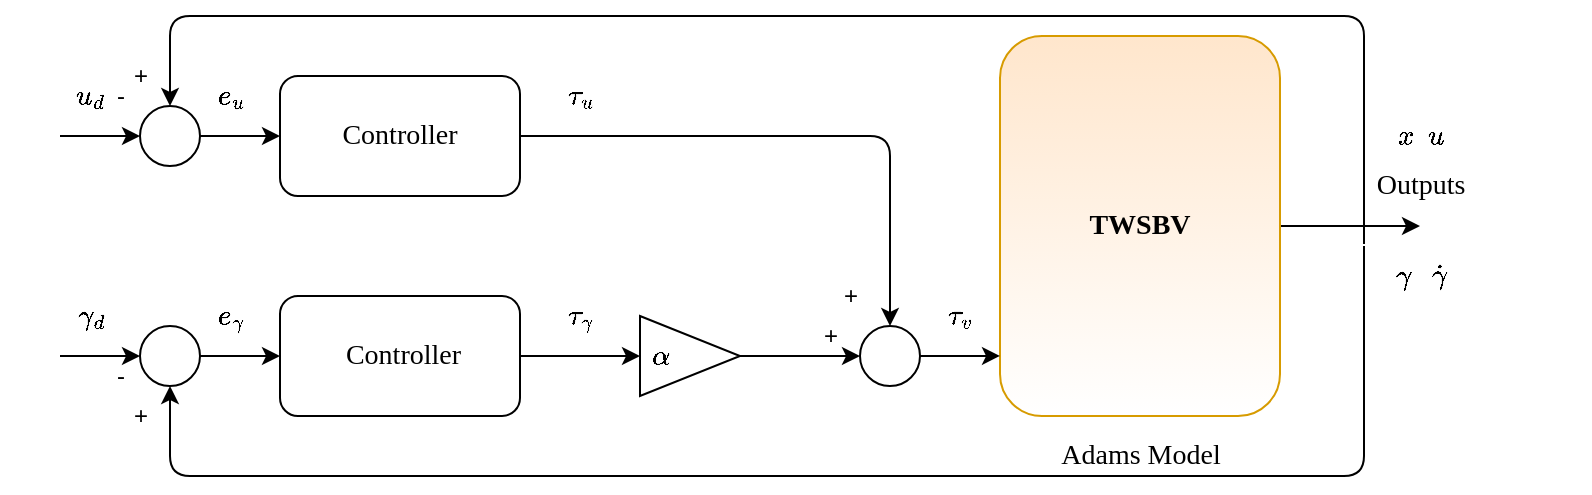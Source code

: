 <mxfile version="14.8.5" type="github">
  <diagram id="x78PnDL6jnfiS5PFGhZx" name="Page-1">
    <mxGraphModel dx="782" dy="392" grid="1" gridSize="10" guides="1" tooltips="1" connect="1" arrows="1" fold="1" page="1" pageScale="1" pageWidth="850" pageHeight="1100" math="1" shadow="0">
      <root>
        <mxCell id="0" />
        <mxCell id="1" parent="0" />
        <mxCell id="pYzmlizruGgGx_O9P7z1-25" style="edgeStyle=orthogonalEdgeStyle;rounded=0;orthogonalLoop=1;jettySize=auto;html=1;exitX=1;exitY=0.5;exitDx=0;exitDy=0;fontFamily=Times New Roman;fontSize=14;" parent="1" source="pYzmlizruGgGx_O9P7z1-2" edge="1">
          <mxGeometry relative="1" as="geometry">
            <mxPoint x="720" y="165" as="targetPoint" />
          </mxGeometry>
        </mxCell>
        <mxCell id="pYzmlizruGgGx_O9P7z1-2" value="TWSBV" style="rounded=1;whiteSpace=wrap;html=1;fillColor=#ffe6cc;strokeColor=#d79b00;gradientColor=#ffffff;fontFamily=Times New Roman;fontSize=14;fontStyle=1" parent="1" vertex="1">
          <mxGeometry x="510" y="70" width="140" height="190" as="geometry" />
        </mxCell>
        <mxCell id="pYzmlizruGgGx_O9P7z1-3" value="Adams Model" style="text;html=1;align=center;verticalAlign=middle;resizable=0;points=[];autosize=1;strokeColor=none;fontSize=14;fontFamily=Times New Roman;" parent="1" vertex="1">
          <mxGeometry x="530" y="270" width="100" height="20" as="geometry" />
        </mxCell>
        <mxCell id="pYzmlizruGgGx_O9P7z1-4" value="Controller" style="rounded=1;whiteSpace=wrap;html=1;fontFamily=Times New Roman;fontSize=14;gradientColor=#ffffff;" parent="1" vertex="1">
          <mxGeometry x="150" y="90" width="120" height="60" as="geometry" />
        </mxCell>
        <mxCell id="pYzmlizruGgGx_O9P7z1-22" value="" style="edgeStyle=orthogonalEdgeStyle;rounded=0;orthogonalLoop=1;jettySize=auto;html=1;fontFamily=Times New Roman;fontSize=14;" parent="1" source="pYzmlizruGgGx_O9P7z1-5" target="pYzmlizruGgGx_O9P7z1-1" edge="1">
          <mxGeometry relative="1" as="geometry" />
        </mxCell>
        <mxCell id="pYzmlizruGgGx_O9P7z1-5" value="&amp;nbsp;Controller" style="rounded=1;whiteSpace=wrap;html=1;fontFamily=Times New Roman;fontSize=14;gradientColor=#ffffff;" parent="1" vertex="1">
          <mxGeometry x="150" y="200" width="120" height="60" as="geometry" />
        </mxCell>
        <mxCell id="pYzmlizruGgGx_O9P7z1-20" style="edgeStyle=orthogonalEdgeStyle;rounded=0;orthogonalLoop=1;jettySize=auto;html=1;exitX=1;exitY=0.5;exitDx=0;exitDy=0;entryX=0;entryY=0.842;entryDx=0;entryDy=0;entryPerimeter=0;fontFamily=Times New Roman;fontSize=14;" parent="1" source="pYzmlizruGgGx_O9P7z1-12" target="pYzmlizruGgGx_O9P7z1-2" edge="1">
          <mxGeometry relative="1" as="geometry" />
        </mxCell>
        <mxCell id="pYzmlizruGgGx_O9P7z1-12" value="" style="ellipse;whiteSpace=wrap;html=1;aspect=fixed;fontFamily=Times New Roman;fontSize=14;gradientColor=#ffffff;" parent="1" vertex="1">
          <mxGeometry x="440" y="215" width="30" height="30" as="geometry" />
        </mxCell>
        <mxCell id="pYzmlizruGgGx_O9P7z1-18" style="edgeStyle=orthogonalEdgeStyle;rounded=0;orthogonalLoop=1;jettySize=auto;html=1;exitX=1;exitY=0.5;exitDx=0;exitDy=0;entryX=0;entryY=0.5;entryDx=0;entryDy=0;fontFamily=Times New Roman;fontSize=14;" parent="1" source="pYzmlizruGgGx_O9P7z1-1" target="pYzmlizruGgGx_O9P7z1-12" edge="1">
          <mxGeometry relative="1" as="geometry" />
        </mxCell>
        <mxCell id="pYzmlizruGgGx_O9P7z1-1" value="" style="triangle;whiteSpace=wrap;html=1;" parent="1" vertex="1">
          <mxGeometry x="330" y="210" width="50" height="40" as="geometry" />
        </mxCell>
        <mxCell id="pYzmlizruGgGx_O9P7z1-19" value="" style="endArrow=classic;html=1;fontFamily=Times New Roman;fontSize=14;exitX=1;exitY=0.5;exitDx=0;exitDy=0;entryX=0.5;entryY=0;entryDx=0;entryDy=0;" parent="1" source="pYzmlizruGgGx_O9P7z1-4" target="pYzmlizruGgGx_O9P7z1-12" edge="1">
          <mxGeometry width="50" height="50" relative="1" as="geometry">
            <mxPoint x="370" y="230" as="sourcePoint" />
            <mxPoint x="420" y="180" as="targetPoint" />
            <Array as="points">
              <mxPoint x="285" y="120" />
              <mxPoint x="455" y="120" />
              <mxPoint x="455" y="170" />
            </Array>
          </mxGeometry>
        </mxCell>
        <mxCell id="pYzmlizruGgGx_O9P7z1-30" value="" style="edgeStyle=orthogonalEdgeStyle;rounded=0;orthogonalLoop=1;jettySize=auto;html=1;fontFamily=Times New Roman;fontSize=14;" parent="1" source="pYzmlizruGgGx_O9P7z1-27" target="pYzmlizruGgGx_O9P7z1-5" edge="1">
          <mxGeometry relative="1" as="geometry" />
        </mxCell>
        <mxCell id="pYzmlizruGgGx_O9P7z1-27" value="" style="ellipse;whiteSpace=wrap;html=1;aspect=fixed;fontFamily=Times New Roman;fontSize=14;gradientColor=#ffffff;" parent="1" vertex="1">
          <mxGeometry x="80" y="215" width="30" height="30" as="geometry" />
        </mxCell>
        <mxCell id="pYzmlizruGgGx_O9P7z1-29" value="" style="edgeStyle=orthogonalEdgeStyle;rounded=0;orthogonalLoop=1;jettySize=auto;html=1;fontFamily=Times New Roman;fontSize=14;" parent="1" source="pYzmlizruGgGx_O9P7z1-28" target="pYzmlizruGgGx_O9P7z1-4" edge="1">
          <mxGeometry relative="1" as="geometry" />
        </mxCell>
        <mxCell id="pYzmlizruGgGx_O9P7z1-28" value="" style="ellipse;whiteSpace=wrap;html=1;aspect=fixed;fontFamily=Times New Roman;fontSize=14;gradientColor=#ffffff;" parent="1" vertex="1">
          <mxGeometry x="80" y="105" width="30" height="30" as="geometry" />
        </mxCell>
        <mxCell id="pYzmlizruGgGx_O9P7z1-37" value="" style="endArrow=classic;html=1;fontFamily=Times New Roman;fontSize=14;exitX=0.7;exitY=1.2;exitDx=0;exitDy=0;exitPerimeter=0;entryX=0.5;entryY=0;entryDx=0;entryDy=0;" parent="1" target="pYzmlizruGgGx_O9P7z1-28" edge="1">
          <mxGeometry width="50" height="50" relative="1" as="geometry">
            <mxPoint x="692" y="174" as="sourcePoint" />
            <mxPoint x="100" y="60" as="targetPoint" />
            <Array as="points">
              <mxPoint x="692" y="60" />
              <mxPoint x="430" y="60" />
              <mxPoint x="95" y="60" />
            </Array>
          </mxGeometry>
        </mxCell>
        <mxCell id="pYzmlizruGgGx_O9P7z1-38" value="" style="endArrow=classic;html=1;fontFamily=Times New Roman;fontSize=14;exitX=0.7;exitY=1.25;exitDx=0;exitDy=0;exitPerimeter=0;entryX=0.5;entryY=1;entryDx=0;entryDy=0;" parent="1" target="pYzmlizruGgGx_O9P7z1-27" edge="1">
          <mxGeometry width="50" height="50" relative="1" as="geometry">
            <mxPoint x="692" y="175" as="sourcePoint" />
            <mxPoint x="90" y="260" as="targetPoint" />
            <Array as="points">
              <mxPoint x="692" y="290" />
              <mxPoint x="530" y="290" />
              <mxPoint x="380" y="290" />
              <mxPoint x="180" y="290" />
              <mxPoint x="95" y="290" />
            </Array>
          </mxGeometry>
        </mxCell>
        <mxCell id="pYzmlizruGgGx_O9P7z1-39" value="Outputs" style="text;html=1;align=center;verticalAlign=middle;resizable=0;points=[];autosize=1;strokeColor=none;fontSize=14;fontFamily=Times New Roman;" parent="1" vertex="1">
          <mxGeometry x="690" y="135" width="60" height="20" as="geometry" />
        </mxCell>
        <mxCell id="pYzmlizruGgGx_O9P7z1-43" value="" style="endArrow=classic;html=1;fontFamily=Times New Roman;fontSize=14;" parent="1" edge="1">
          <mxGeometry width="50" height="50" relative="1" as="geometry">
            <mxPoint x="40" y="230" as="sourcePoint" />
            <mxPoint x="80" y="230" as="targetPoint" />
            <Array as="points">
              <mxPoint x="60" y="230" />
            </Array>
          </mxGeometry>
        </mxCell>
        <mxCell id="pYzmlizruGgGx_O9P7z1-44" value="" style="endArrow=classic;html=1;fontFamily=Times New Roman;fontSize=14;" parent="1" edge="1">
          <mxGeometry width="50" height="50" relative="1" as="geometry">
            <mxPoint x="40" y="120" as="sourcePoint" />
            <mxPoint x="80" y="120" as="targetPoint" />
            <Array as="points">
              <mxPoint x="70" y="120" />
            </Array>
          </mxGeometry>
        </mxCell>
        <mxCell id="lLeo_c5WaelX1b84BLqC-5" value="\(\alpha\)" style="text;html=1;align=center;verticalAlign=middle;resizable=0;points=[];autosize=1;strokeColor=none;" vertex="1" parent="1">
          <mxGeometry x="310" y="220" width="60" height="20" as="geometry" />
        </mxCell>
        <mxCell id="lLeo_c5WaelX1b84BLqC-6" value="\(\tau_\gamma\)" style="text;html=1;align=center;verticalAlign=middle;resizable=0;points=[];autosize=1;strokeColor=none;" vertex="1" parent="1">
          <mxGeometry x="250" y="200" width="100" height="20" as="geometry" />
        </mxCell>
        <mxCell id="lLeo_c5WaelX1b84BLqC-7" value="\(\tau_u\)" style="text;html=1;align=center;verticalAlign=middle;resizable=0;points=[];autosize=1;strokeColor=none;" vertex="1" parent="1">
          <mxGeometry x="270" y="90" width="60" height="20" as="geometry" />
        </mxCell>
        <mxCell id="lLeo_c5WaelX1b84BLqC-8" value="\(\tau_v\)" style="text;html=1;align=center;verticalAlign=middle;resizable=0;points=[];autosize=1;strokeColor=none;" vertex="1" parent="1">
          <mxGeometry x="460" y="200" width="60" height="20" as="geometry" />
        </mxCell>
        <mxCell id="lLeo_c5WaelX1b84BLqC-11" value="\(x\)&amp;nbsp; \(u\)" style="text;html=1;align=center;verticalAlign=middle;resizable=0;points=[];autosize=1;strokeColor=none;" vertex="1" parent="1">
          <mxGeometry x="690" y="110" width="60" height="20" as="geometry" />
        </mxCell>
        <mxCell id="lLeo_c5WaelX1b84BLqC-12" value="\(\gamma\)&amp;nbsp;&amp;nbsp; \(\dot{\gamma}\)" style="text;html=1;align=center;verticalAlign=middle;resizable=0;points=[];autosize=1;strokeColor=none;" vertex="1" parent="1">
          <mxGeometry x="635" y="180" width="170" height="20" as="geometry" />
        </mxCell>
        <mxCell id="lLeo_c5WaelX1b84BLqC-13" value="\(\gamma_d\)" style="text;html=1;align=center;verticalAlign=middle;resizable=0;points=[];autosize=1;strokeColor=none;" vertex="1" parent="1">
          <mxGeometry x="10" y="200" width="90" height="20" as="geometry" />
        </mxCell>
        <mxCell id="lLeo_c5WaelX1b84BLqC-14" value="\(u_d\)" style="text;html=1;align=center;verticalAlign=middle;resizable=0;points=[];autosize=1;strokeColor=none;" vertex="1" parent="1">
          <mxGeometry x="30" y="90" width="50" height="20" as="geometry" />
        </mxCell>
        <mxCell id="lLeo_c5WaelX1b84BLqC-15" value="\(e_u\)" style="text;html=1;align=center;verticalAlign=middle;resizable=0;points=[];autosize=1;strokeColor=none;" vertex="1" parent="1">
          <mxGeometry x="100" y="90" width="50" height="20" as="geometry" />
        </mxCell>
        <mxCell id="lLeo_c5WaelX1b84BLqC-16" value="\(e_\gamma\)" style="text;html=1;align=center;verticalAlign=middle;resizable=0;points=[];autosize=1;strokeColor=none;" vertex="1" parent="1">
          <mxGeometry x="80" y="200" width="90" height="20" as="geometry" />
        </mxCell>
        <mxCell id="lLeo_c5WaelX1b84BLqC-17" value="+" style="text;html=1;align=center;verticalAlign=middle;resizable=0;points=[];autosize=1;strokeColor=none;" vertex="1" parent="1">
          <mxGeometry x="415" y="210" width="20" height="20" as="geometry" />
        </mxCell>
        <mxCell id="lLeo_c5WaelX1b84BLqC-18" value="+" style="text;html=1;align=center;verticalAlign=middle;resizable=0;points=[];autosize=1;strokeColor=none;" vertex="1" parent="1">
          <mxGeometry x="425" y="190" width="20" height="20" as="geometry" />
        </mxCell>
        <mxCell id="lLeo_c5WaelX1b84BLqC-19" value="+" style="text;html=1;align=center;verticalAlign=middle;resizable=0;points=[];autosize=1;strokeColor=none;" vertex="1" parent="1">
          <mxGeometry x="70" y="80" width="20" height="20" as="geometry" />
        </mxCell>
        <mxCell id="lLeo_c5WaelX1b84BLqC-20" value="-" style="text;html=1;align=center;verticalAlign=middle;resizable=0;points=[];autosize=1;strokeColor=none;" vertex="1" parent="1">
          <mxGeometry x="60" y="90" width="20" height="20" as="geometry" />
        </mxCell>
        <mxCell id="lLeo_c5WaelX1b84BLqC-21" value="-" style="text;html=1;align=center;verticalAlign=middle;resizable=0;points=[];autosize=1;strokeColor=none;" vertex="1" parent="1">
          <mxGeometry x="60" y="230" width="20" height="20" as="geometry" />
        </mxCell>
        <mxCell id="lLeo_c5WaelX1b84BLqC-22" value="+" style="text;html=1;align=center;verticalAlign=middle;resizable=0;points=[];autosize=1;strokeColor=none;" vertex="1" parent="1">
          <mxGeometry x="70" y="250" width="20" height="20" as="geometry" />
        </mxCell>
      </root>
    </mxGraphModel>
  </diagram>
</mxfile>
